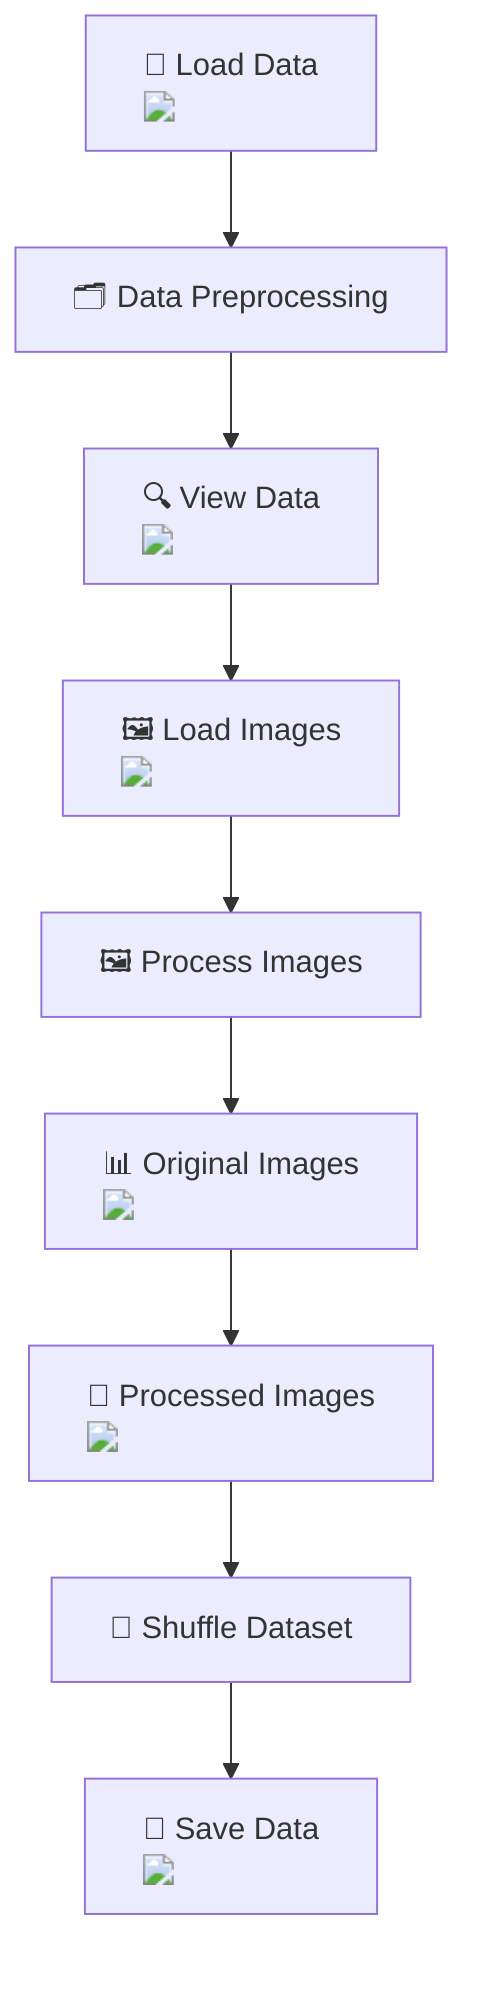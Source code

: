 flowchart TD
    A["📁 Load Data <img src='icons/file.svg' />"] --> B["🗂️ Data Preprocessing"]
    B --> C["🔍 View Data <img src='icons/table.svg' />"]
    C --> D["🖼️ Load Images <img src='icons/image.svg' />"]
    D --> E["🖼️ Process Images"]
    E --> F["📊 Original Images <img src='dummy_plots/hist_template.svg' />"]
    F --> G["🔄 Processed Images <img src='dummy_plots/hist_template.svg' />"]
    G --> H["🔄 Shuffle Dataset"]
    H --> I["💾 Save Data <img src='icons/database.svg' />"]